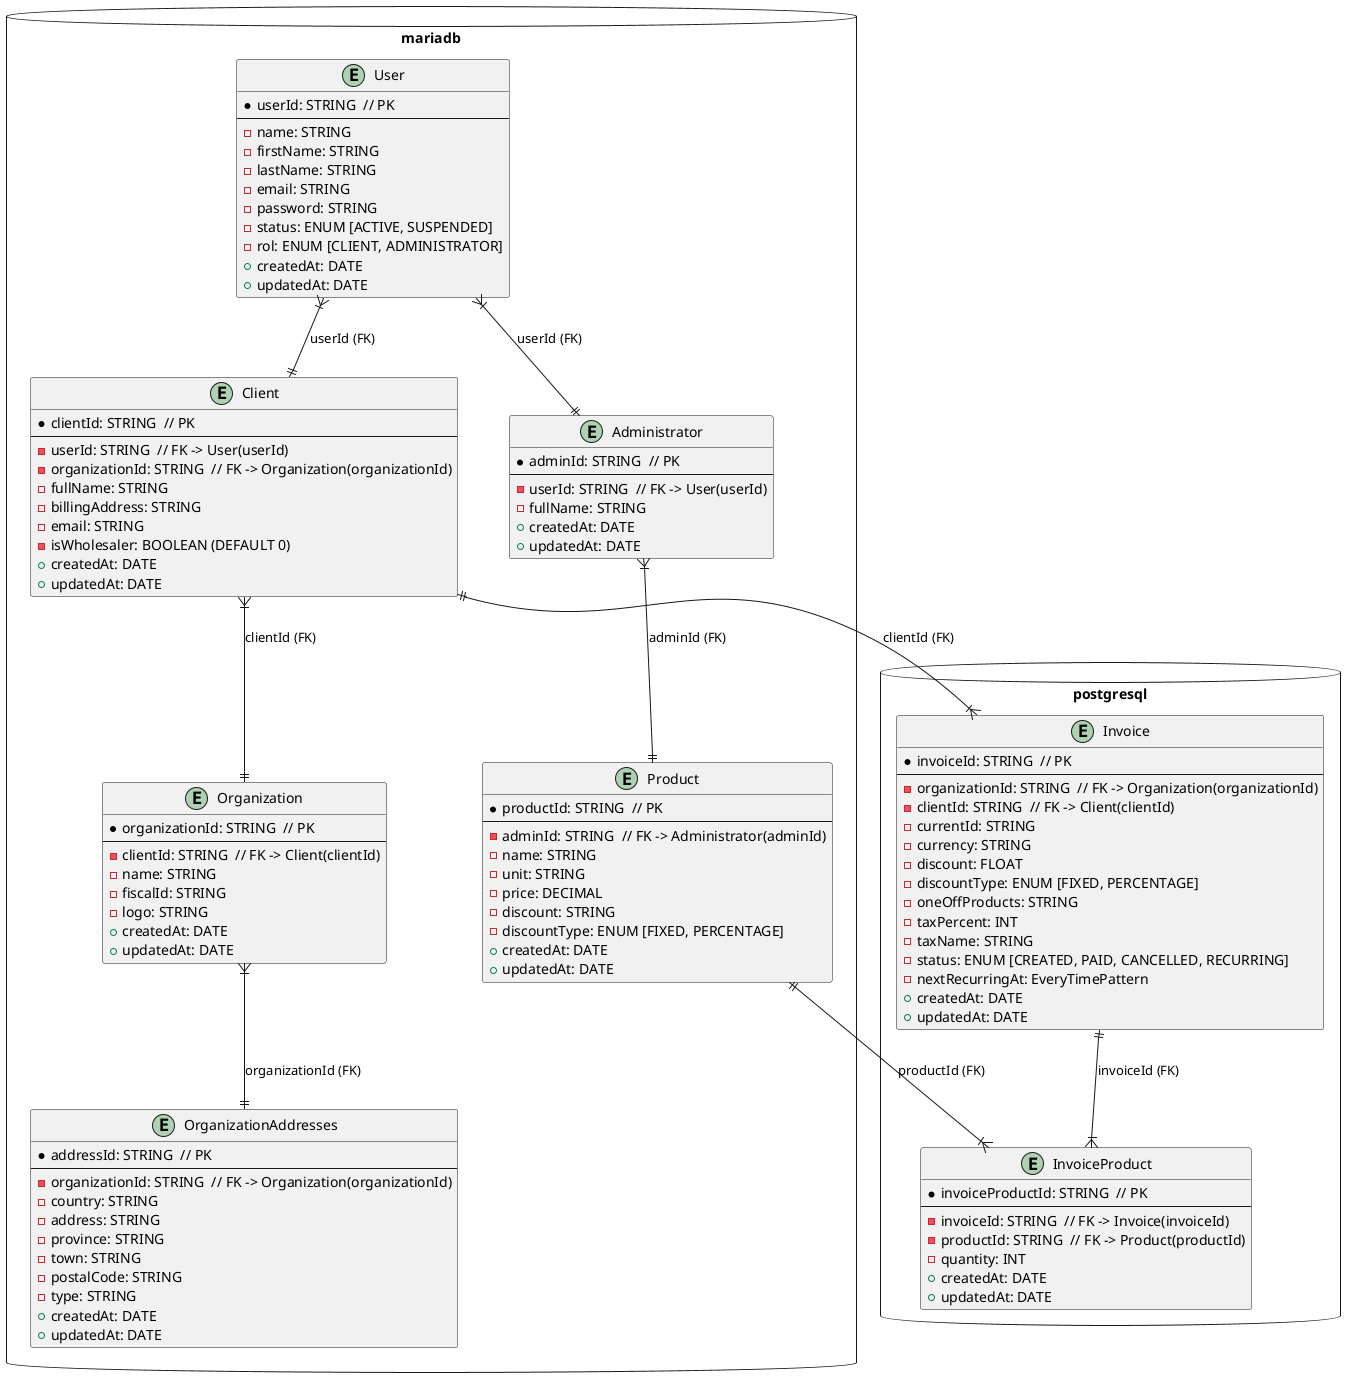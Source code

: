 @startuml

' Dirección vertical (de arriba a abajo)
top to bottom direction

skinparam entityPadding 20
skinparam entityFontSize 14

' Paquete bussiness (Base de datos MariaDB)
database mariadb {
    together {
        entity Administrator {
        * adminId: STRING  // PK
        --
        - userId: STRING  // FK -> User(userId)
        - fullName: STRING
        + createdAt: DATE
        + updatedAt: DATE
        }

        entity Product {
            * productId: STRING  // PK
            --
            - adminId: STRING  // FK -> Administrator(adminId)
            - name: STRING
            - unit: STRING
            - price: DECIMAL
            - discount: STRING
            - discountType: ENUM [FIXED, PERCENTAGE]
            + createdAt: DATE
            + updatedAt: DATE
        }
    }

    entity User {
        * userId: STRING  // PK
        --
        - name: STRING
        - firstName: STRING
        - lastName: STRING
        - email: STRING
        - password: STRING
        - status: ENUM [ACTIVE, SUSPENDED]
        - rol: ENUM [CLIENT, ADMINISTRATOR]
        + createdAt: DATE
        + updatedAt: DATE
    }

    together {
        entity OrganizationAddresses {
            * addressId: STRING  // PK
            --
            - organizationId: STRING  // FK -> Organization(organizationId)
            - country: STRING
            - address: STRING
            - province: STRING
            - town: STRING
            - postalCode: STRING
            - type: STRING
            + createdAt: DATE
            + updatedAt: DATE
        }

        entity Organization {
            * organizationId: STRING  // PK
            --
            - clientId: STRING  // FK -> Client(clientId)
            - name: STRING
            - fiscalId: STRING
            - logo: STRING
            + createdAt: DATE
            + updatedAt: DATE
        }

        entity Client {
            * clientId: STRING  // PK
            --
            - userId: STRING  // FK -> User(userId)
            - organizationId: STRING  // FK -> Organization(organizationId)
            - fullName: STRING
            - billingAddress: STRING
            - email: STRING
            - isWholesaler: BOOLEAN (DEFAULT 0)
            + createdAt: DATE
            + updatedAt: DATE
        }
    }
}

' Paquete invoices (Base de datos PostgreSQL)
database postgresql {
    entity InvoiceProduct {
        * invoiceProductId: STRING  // PK
        --
        - invoiceId: STRING  // FK -> Invoice(invoiceId)
        - productId: STRING  // FK -> Product(productId)
        - quantity: INT
        + createdAt: DATE
        + updatedAt: DATE
    }

    entity Invoice {
        * invoiceId: STRING  // PK
        --
        - organizationId: STRING  // FK -> Organization(organizationId)
        - clientId: STRING  // FK -> Client(clientId)
        - currentId: STRING
        - currency: STRING
        - discount: FLOAT
        - discountType: ENUM [FIXED, PERCENTAGE]
        - oneOffProducts: STRING
        - taxPercent: INT
        - taxName: STRING
        - status: ENUM [CREATED, PAID, CANCELLED, RECURRING]
        - nextRecurringAt: EveryTimePattern
        + createdAt: DATE
        + updatedAt: DATE
    }
}

' Relaciones de base de datos entre tablas
User }|--|| Client : "userId (FK)"
User }|--|| Administrator : "userId (FK)"
Administrator }|--|| Product : "adminId (FK)"

Client }|--|| Organization : "clientId (FK)"
Client ||--|{ Invoice : "clientId (FK)"

Organization }|--|| OrganizationAddresses : "organizationId (FK)"

Invoice ||--|{ InvoiceProduct : "invoiceId (FK)"
InvoiceProduct }|--|| Product : "productId (FK)"

@enduml
